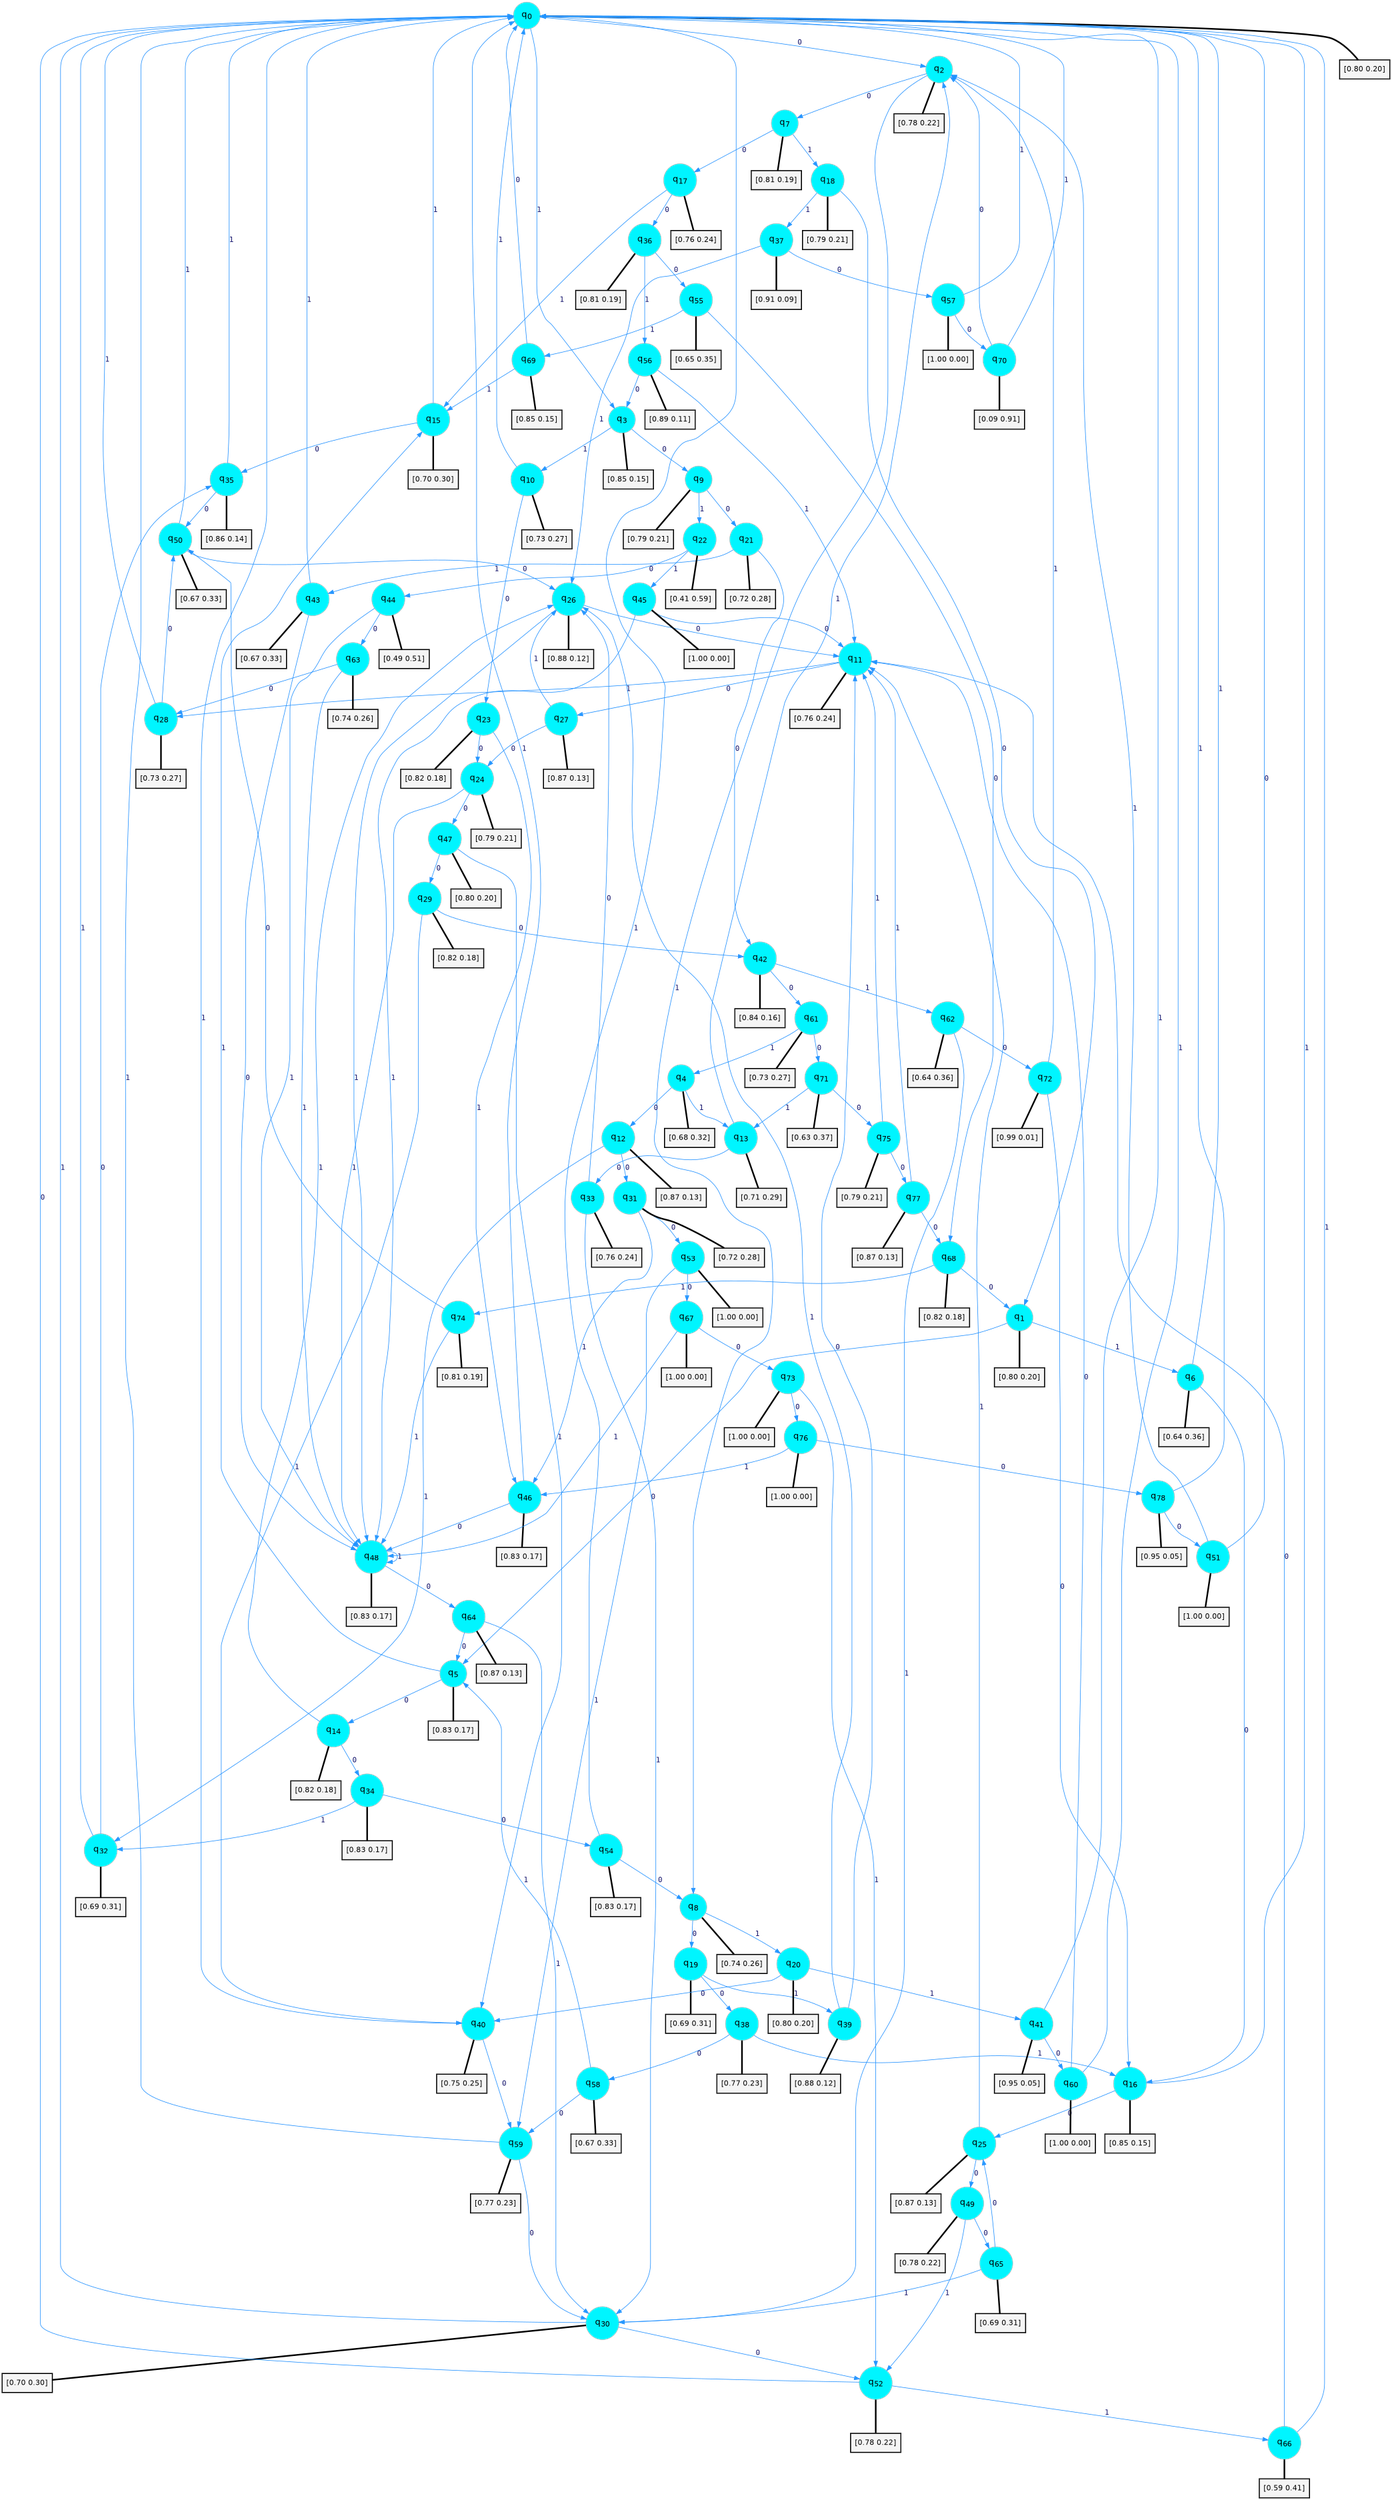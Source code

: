 digraph G {
graph [
bgcolor=transparent, dpi=300, rankdir=TD, size="40,25"];
node [
color=gray, fillcolor=turquoise1, fontcolor=black, fontname=Helvetica, fontsize=16, fontweight=bold, shape=circle, style=filled];
edge [
arrowsize=1, color=dodgerblue1, fontcolor=midnightblue, fontname=courier, fontweight=bold, penwidth=1, style=solid, weight=20];
0[label=<q<SUB>0</SUB>>];
1[label=<q<SUB>1</SUB>>];
2[label=<q<SUB>2</SUB>>];
3[label=<q<SUB>3</SUB>>];
4[label=<q<SUB>4</SUB>>];
5[label=<q<SUB>5</SUB>>];
6[label=<q<SUB>6</SUB>>];
7[label=<q<SUB>7</SUB>>];
8[label=<q<SUB>8</SUB>>];
9[label=<q<SUB>9</SUB>>];
10[label=<q<SUB>10</SUB>>];
11[label=<q<SUB>11</SUB>>];
12[label=<q<SUB>12</SUB>>];
13[label=<q<SUB>13</SUB>>];
14[label=<q<SUB>14</SUB>>];
15[label=<q<SUB>15</SUB>>];
16[label=<q<SUB>16</SUB>>];
17[label=<q<SUB>17</SUB>>];
18[label=<q<SUB>18</SUB>>];
19[label=<q<SUB>19</SUB>>];
20[label=<q<SUB>20</SUB>>];
21[label=<q<SUB>21</SUB>>];
22[label=<q<SUB>22</SUB>>];
23[label=<q<SUB>23</SUB>>];
24[label=<q<SUB>24</SUB>>];
25[label=<q<SUB>25</SUB>>];
26[label=<q<SUB>26</SUB>>];
27[label=<q<SUB>27</SUB>>];
28[label=<q<SUB>28</SUB>>];
29[label=<q<SUB>29</SUB>>];
30[label=<q<SUB>30</SUB>>];
31[label=<q<SUB>31</SUB>>];
32[label=<q<SUB>32</SUB>>];
33[label=<q<SUB>33</SUB>>];
34[label=<q<SUB>34</SUB>>];
35[label=<q<SUB>35</SUB>>];
36[label=<q<SUB>36</SUB>>];
37[label=<q<SUB>37</SUB>>];
38[label=<q<SUB>38</SUB>>];
39[label=<q<SUB>39</SUB>>];
40[label=<q<SUB>40</SUB>>];
41[label=<q<SUB>41</SUB>>];
42[label=<q<SUB>42</SUB>>];
43[label=<q<SUB>43</SUB>>];
44[label=<q<SUB>44</SUB>>];
45[label=<q<SUB>45</SUB>>];
46[label=<q<SUB>46</SUB>>];
47[label=<q<SUB>47</SUB>>];
48[label=<q<SUB>48</SUB>>];
49[label=<q<SUB>49</SUB>>];
50[label=<q<SUB>50</SUB>>];
51[label=<q<SUB>51</SUB>>];
52[label=<q<SUB>52</SUB>>];
53[label=<q<SUB>53</SUB>>];
54[label=<q<SUB>54</SUB>>];
55[label=<q<SUB>55</SUB>>];
56[label=<q<SUB>56</SUB>>];
57[label=<q<SUB>57</SUB>>];
58[label=<q<SUB>58</SUB>>];
59[label=<q<SUB>59</SUB>>];
60[label=<q<SUB>60</SUB>>];
61[label=<q<SUB>61</SUB>>];
62[label=<q<SUB>62</SUB>>];
63[label=<q<SUB>63</SUB>>];
64[label=<q<SUB>64</SUB>>];
65[label=<q<SUB>65</SUB>>];
66[label=<q<SUB>66</SUB>>];
67[label=<q<SUB>67</SUB>>];
68[label=<q<SUB>68</SUB>>];
69[label=<q<SUB>69</SUB>>];
70[label=<q<SUB>70</SUB>>];
71[label=<q<SUB>71</SUB>>];
72[label=<q<SUB>72</SUB>>];
73[label=<q<SUB>73</SUB>>];
74[label=<q<SUB>74</SUB>>];
75[label=<q<SUB>75</SUB>>];
76[label=<q<SUB>76</SUB>>];
77[label=<q<SUB>77</SUB>>];
78[label=<q<SUB>78</SUB>>];
79[label="[0.80 0.20]", shape=box,fontcolor=black, fontname=Helvetica, fontsize=14, penwidth=2, fillcolor=whitesmoke,color=black];
80[label="[0.80 0.20]", shape=box,fontcolor=black, fontname=Helvetica, fontsize=14, penwidth=2, fillcolor=whitesmoke,color=black];
81[label="[0.78 0.22]", shape=box,fontcolor=black, fontname=Helvetica, fontsize=14, penwidth=2, fillcolor=whitesmoke,color=black];
82[label="[0.85 0.15]", shape=box,fontcolor=black, fontname=Helvetica, fontsize=14, penwidth=2, fillcolor=whitesmoke,color=black];
83[label="[0.68 0.32]", shape=box,fontcolor=black, fontname=Helvetica, fontsize=14, penwidth=2, fillcolor=whitesmoke,color=black];
84[label="[0.83 0.17]", shape=box,fontcolor=black, fontname=Helvetica, fontsize=14, penwidth=2, fillcolor=whitesmoke,color=black];
85[label="[0.64 0.36]", shape=box,fontcolor=black, fontname=Helvetica, fontsize=14, penwidth=2, fillcolor=whitesmoke,color=black];
86[label="[0.81 0.19]", shape=box,fontcolor=black, fontname=Helvetica, fontsize=14, penwidth=2, fillcolor=whitesmoke,color=black];
87[label="[0.74 0.26]", shape=box,fontcolor=black, fontname=Helvetica, fontsize=14, penwidth=2, fillcolor=whitesmoke,color=black];
88[label="[0.79 0.21]", shape=box,fontcolor=black, fontname=Helvetica, fontsize=14, penwidth=2, fillcolor=whitesmoke,color=black];
89[label="[0.73 0.27]", shape=box,fontcolor=black, fontname=Helvetica, fontsize=14, penwidth=2, fillcolor=whitesmoke,color=black];
90[label="[0.76 0.24]", shape=box,fontcolor=black, fontname=Helvetica, fontsize=14, penwidth=2, fillcolor=whitesmoke,color=black];
91[label="[0.87 0.13]", shape=box,fontcolor=black, fontname=Helvetica, fontsize=14, penwidth=2, fillcolor=whitesmoke,color=black];
92[label="[0.71 0.29]", shape=box,fontcolor=black, fontname=Helvetica, fontsize=14, penwidth=2, fillcolor=whitesmoke,color=black];
93[label="[0.82 0.18]", shape=box,fontcolor=black, fontname=Helvetica, fontsize=14, penwidth=2, fillcolor=whitesmoke,color=black];
94[label="[0.70 0.30]", shape=box,fontcolor=black, fontname=Helvetica, fontsize=14, penwidth=2, fillcolor=whitesmoke,color=black];
95[label="[0.85 0.15]", shape=box,fontcolor=black, fontname=Helvetica, fontsize=14, penwidth=2, fillcolor=whitesmoke,color=black];
96[label="[0.76 0.24]", shape=box,fontcolor=black, fontname=Helvetica, fontsize=14, penwidth=2, fillcolor=whitesmoke,color=black];
97[label="[0.79 0.21]", shape=box,fontcolor=black, fontname=Helvetica, fontsize=14, penwidth=2, fillcolor=whitesmoke,color=black];
98[label="[0.69 0.31]", shape=box,fontcolor=black, fontname=Helvetica, fontsize=14, penwidth=2, fillcolor=whitesmoke,color=black];
99[label="[0.80 0.20]", shape=box,fontcolor=black, fontname=Helvetica, fontsize=14, penwidth=2, fillcolor=whitesmoke,color=black];
100[label="[0.72 0.28]", shape=box,fontcolor=black, fontname=Helvetica, fontsize=14, penwidth=2, fillcolor=whitesmoke,color=black];
101[label="[0.41 0.59]", shape=box,fontcolor=black, fontname=Helvetica, fontsize=14, penwidth=2, fillcolor=whitesmoke,color=black];
102[label="[0.82 0.18]", shape=box,fontcolor=black, fontname=Helvetica, fontsize=14, penwidth=2, fillcolor=whitesmoke,color=black];
103[label="[0.79 0.21]", shape=box,fontcolor=black, fontname=Helvetica, fontsize=14, penwidth=2, fillcolor=whitesmoke,color=black];
104[label="[0.87 0.13]", shape=box,fontcolor=black, fontname=Helvetica, fontsize=14, penwidth=2, fillcolor=whitesmoke,color=black];
105[label="[0.88 0.12]", shape=box,fontcolor=black, fontname=Helvetica, fontsize=14, penwidth=2, fillcolor=whitesmoke,color=black];
106[label="[0.87 0.13]", shape=box,fontcolor=black, fontname=Helvetica, fontsize=14, penwidth=2, fillcolor=whitesmoke,color=black];
107[label="[0.73 0.27]", shape=box,fontcolor=black, fontname=Helvetica, fontsize=14, penwidth=2, fillcolor=whitesmoke,color=black];
108[label="[0.82 0.18]", shape=box,fontcolor=black, fontname=Helvetica, fontsize=14, penwidth=2, fillcolor=whitesmoke,color=black];
109[label="[0.70 0.30]", shape=box,fontcolor=black, fontname=Helvetica, fontsize=14, penwidth=2, fillcolor=whitesmoke,color=black];
110[label="[0.72 0.28]", shape=box,fontcolor=black, fontname=Helvetica, fontsize=14, penwidth=2, fillcolor=whitesmoke,color=black];
111[label="[0.69 0.31]", shape=box,fontcolor=black, fontname=Helvetica, fontsize=14, penwidth=2, fillcolor=whitesmoke,color=black];
112[label="[0.76 0.24]", shape=box,fontcolor=black, fontname=Helvetica, fontsize=14, penwidth=2, fillcolor=whitesmoke,color=black];
113[label="[0.83 0.17]", shape=box,fontcolor=black, fontname=Helvetica, fontsize=14, penwidth=2, fillcolor=whitesmoke,color=black];
114[label="[0.86 0.14]", shape=box,fontcolor=black, fontname=Helvetica, fontsize=14, penwidth=2, fillcolor=whitesmoke,color=black];
115[label="[0.81 0.19]", shape=box,fontcolor=black, fontname=Helvetica, fontsize=14, penwidth=2, fillcolor=whitesmoke,color=black];
116[label="[0.91 0.09]", shape=box,fontcolor=black, fontname=Helvetica, fontsize=14, penwidth=2, fillcolor=whitesmoke,color=black];
117[label="[0.77 0.23]", shape=box,fontcolor=black, fontname=Helvetica, fontsize=14, penwidth=2, fillcolor=whitesmoke,color=black];
118[label="[0.88 0.12]", shape=box,fontcolor=black, fontname=Helvetica, fontsize=14, penwidth=2, fillcolor=whitesmoke,color=black];
119[label="[0.75 0.25]", shape=box,fontcolor=black, fontname=Helvetica, fontsize=14, penwidth=2, fillcolor=whitesmoke,color=black];
120[label="[0.95 0.05]", shape=box,fontcolor=black, fontname=Helvetica, fontsize=14, penwidth=2, fillcolor=whitesmoke,color=black];
121[label="[0.84 0.16]", shape=box,fontcolor=black, fontname=Helvetica, fontsize=14, penwidth=2, fillcolor=whitesmoke,color=black];
122[label="[0.67 0.33]", shape=box,fontcolor=black, fontname=Helvetica, fontsize=14, penwidth=2, fillcolor=whitesmoke,color=black];
123[label="[0.49 0.51]", shape=box,fontcolor=black, fontname=Helvetica, fontsize=14, penwidth=2, fillcolor=whitesmoke,color=black];
124[label="[1.00 0.00]", shape=box,fontcolor=black, fontname=Helvetica, fontsize=14, penwidth=2, fillcolor=whitesmoke,color=black];
125[label="[0.83 0.17]", shape=box,fontcolor=black, fontname=Helvetica, fontsize=14, penwidth=2, fillcolor=whitesmoke,color=black];
126[label="[0.80 0.20]", shape=box,fontcolor=black, fontname=Helvetica, fontsize=14, penwidth=2, fillcolor=whitesmoke,color=black];
127[label="[0.83 0.17]", shape=box,fontcolor=black, fontname=Helvetica, fontsize=14, penwidth=2, fillcolor=whitesmoke,color=black];
128[label="[0.78 0.22]", shape=box,fontcolor=black, fontname=Helvetica, fontsize=14, penwidth=2, fillcolor=whitesmoke,color=black];
129[label="[0.67 0.33]", shape=box,fontcolor=black, fontname=Helvetica, fontsize=14, penwidth=2, fillcolor=whitesmoke,color=black];
130[label="[1.00 0.00]", shape=box,fontcolor=black, fontname=Helvetica, fontsize=14, penwidth=2, fillcolor=whitesmoke,color=black];
131[label="[0.78 0.22]", shape=box,fontcolor=black, fontname=Helvetica, fontsize=14, penwidth=2, fillcolor=whitesmoke,color=black];
132[label="[1.00 0.00]", shape=box,fontcolor=black, fontname=Helvetica, fontsize=14, penwidth=2, fillcolor=whitesmoke,color=black];
133[label="[0.83 0.17]", shape=box,fontcolor=black, fontname=Helvetica, fontsize=14, penwidth=2, fillcolor=whitesmoke,color=black];
134[label="[0.65 0.35]", shape=box,fontcolor=black, fontname=Helvetica, fontsize=14, penwidth=2, fillcolor=whitesmoke,color=black];
135[label="[0.89 0.11]", shape=box,fontcolor=black, fontname=Helvetica, fontsize=14, penwidth=2, fillcolor=whitesmoke,color=black];
136[label="[1.00 0.00]", shape=box,fontcolor=black, fontname=Helvetica, fontsize=14, penwidth=2, fillcolor=whitesmoke,color=black];
137[label="[0.67 0.33]", shape=box,fontcolor=black, fontname=Helvetica, fontsize=14, penwidth=2, fillcolor=whitesmoke,color=black];
138[label="[0.77 0.23]", shape=box,fontcolor=black, fontname=Helvetica, fontsize=14, penwidth=2, fillcolor=whitesmoke,color=black];
139[label="[1.00 0.00]", shape=box,fontcolor=black, fontname=Helvetica, fontsize=14, penwidth=2, fillcolor=whitesmoke,color=black];
140[label="[0.73 0.27]", shape=box,fontcolor=black, fontname=Helvetica, fontsize=14, penwidth=2, fillcolor=whitesmoke,color=black];
141[label="[0.64 0.36]", shape=box,fontcolor=black, fontname=Helvetica, fontsize=14, penwidth=2, fillcolor=whitesmoke,color=black];
142[label="[0.74 0.26]", shape=box,fontcolor=black, fontname=Helvetica, fontsize=14, penwidth=2, fillcolor=whitesmoke,color=black];
143[label="[0.87 0.13]", shape=box,fontcolor=black, fontname=Helvetica, fontsize=14, penwidth=2, fillcolor=whitesmoke,color=black];
144[label="[0.69 0.31]", shape=box,fontcolor=black, fontname=Helvetica, fontsize=14, penwidth=2, fillcolor=whitesmoke,color=black];
145[label="[0.59 0.41]", shape=box,fontcolor=black, fontname=Helvetica, fontsize=14, penwidth=2, fillcolor=whitesmoke,color=black];
146[label="[1.00 0.00]", shape=box,fontcolor=black, fontname=Helvetica, fontsize=14, penwidth=2, fillcolor=whitesmoke,color=black];
147[label="[0.82 0.18]", shape=box,fontcolor=black, fontname=Helvetica, fontsize=14, penwidth=2, fillcolor=whitesmoke,color=black];
148[label="[0.85 0.15]", shape=box,fontcolor=black, fontname=Helvetica, fontsize=14, penwidth=2, fillcolor=whitesmoke,color=black];
149[label="[0.09 0.91]", shape=box,fontcolor=black, fontname=Helvetica, fontsize=14, penwidth=2, fillcolor=whitesmoke,color=black];
150[label="[0.63 0.37]", shape=box,fontcolor=black, fontname=Helvetica, fontsize=14, penwidth=2, fillcolor=whitesmoke,color=black];
151[label="[0.99 0.01]", shape=box,fontcolor=black, fontname=Helvetica, fontsize=14, penwidth=2, fillcolor=whitesmoke,color=black];
152[label="[1.00 0.00]", shape=box,fontcolor=black, fontname=Helvetica, fontsize=14, penwidth=2, fillcolor=whitesmoke,color=black];
153[label="[0.81 0.19]", shape=box,fontcolor=black, fontname=Helvetica, fontsize=14, penwidth=2, fillcolor=whitesmoke,color=black];
154[label="[0.79 0.21]", shape=box,fontcolor=black, fontname=Helvetica, fontsize=14, penwidth=2, fillcolor=whitesmoke,color=black];
155[label="[1.00 0.00]", shape=box,fontcolor=black, fontname=Helvetica, fontsize=14, penwidth=2, fillcolor=whitesmoke,color=black];
156[label="[0.87 0.13]", shape=box,fontcolor=black, fontname=Helvetica, fontsize=14, penwidth=2, fillcolor=whitesmoke,color=black];
157[label="[0.95 0.05]", shape=box,fontcolor=black, fontname=Helvetica, fontsize=14, penwidth=2, fillcolor=whitesmoke,color=black];
0->2 [label=0];
0->3 [label=1];
0->79 [arrowhead=none, penwidth=3,color=black];
1->5 [label=0];
1->6 [label=1];
1->80 [arrowhead=none, penwidth=3,color=black];
2->7 [label=0];
2->8 [label=1];
2->81 [arrowhead=none, penwidth=3,color=black];
3->9 [label=0];
3->10 [label=1];
3->82 [arrowhead=none, penwidth=3,color=black];
4->12 [label=0];
4->13 [label=1];
4->83 [arrowhead=none, penwidth=3,color=black];
5->14 [label=0];
5->15 [label=1];
5->84 [arrowhead=none, penwidth=3,color=black];
6->16 [label=0];
6->0 [label=1];
6->85 [arrowhead=none, penwidth=3,color=black];
7->17 [label=0];
7->18 [label=1];
7->86 [arrowhead=none, penwidth=3,color=black];
8->19 [label=0];
8->20 [label=1];
8->87 [arrowhead=none, penwidth=3,color=black];
9->21 [label=0];
9->22 [label=1];
9->88 [arrowhead=none, penwidth=3,color=black];
10->23 [label=0];
10->0 [label=1];
10->89 [arrowhead=none, penwidth=3,color=black];
11->27 [label=0];
11->28 [label=1];
11->90 [arrowhead=none, penwidth=3,color=black];
12->31 [label=0];
12->32 [label=1];
12->91 [arrowhead=none, penwidth=3,color=black];
13->33 [label=0];
13->2 [label=1];
13->92 [arrowhead=none, penwidth=3,color=black];
14->34 [label=0];
14->26 [label=1];
14->93 [arrowhead=none, penwidth=3,color=black];
15->35 [label=0];
15->0 [label=1];
15->94 [arrowhead=none, penwidth=3,color=black];
16->25 [label=0];
16->0 [label=1];
16->95 [arrowhead=none, penwidth=3,color=black];
17->36 [label=0];
17->15 [label=1];
17->96 [arrowhead=none, penwidth=3,color=black];
18->1 [label=0];
18->37 [label=1];
18->97 [arrowhead=none, penwidth=3,color=black];
19->38 [label=0];
19->39 [label=1];
19->98 [arrowhead=none, penwidth=3,color=black];
20->40 [label=0];
20->41 [label=1];
20->99 [arrowhead=none, penwidth=3,color=black];
21->42 [label=0];
21->43 [label=1];
21->100 [arrowhead=none, penwidth=3,color=black];
22->44 [label=0];
22->45 [label=1];
22->101 [arrowhead=none, penwidth=3,color=black];
23->24 [label=0];
23->46 [label=1];
23->102 [arrowhead=none, penwidth=3,color=black];
24->47 [label=0];
24->48 [label=1];
24->103 [arrowhead=none, penwidth=3,color=black];
25->49 [label=0];
25->11 [label=1];
25->104 [arrowhead=none, penwidth=3,color=black];
26->11 [label=0];
26->48 [label=1];
26->105 [arrowhead=none, penwidth=3,color=black];
27->24 [label=0];
27->26 [label=1];
27->106 [arrowhead=none, penwidth=3,color=black];
28->50 [label=0];
28->0 [label=1];
28->107 [arrowhead=none, penwidth=3,color=black];
29->42 [label=0];
29->40 [label=1];
29->108 [arrowhead=none, penwidth=3,color=black];
30->52 [label=0];
30->0 [label=1];
30->109 [arrowhead=none, penwidth=3,color=black];
31->53 [label=0];
31->46 [label=1];
31->110 [arrowhead=none, penwidth=3,color=black];
32->35 [label=0];
32->0 [label=1];
32->111 [arrowhead=none, penwidth=3,color=black];
33->26 [label=0];
33->30 [label=1];
33->112 [arrowhead=none, penwidth=3,color=black];
34->54 [label=0];
34->32 [label=1];
34->113 [arrowhead=none, penwidth=3,color=black];
35->50 [label=0];
35->0 [label=1];
35->114 [arrowhead=none, penwidth=3,color=black];
36->55 [label=0];
36->56 [label=1];
36->115 [arrowhead=none, penwidth=3,color=black];
37->57 [label=0];
37->26 [label=1];
37->116 [arrowhead=none, penwidth=3,color=black];
38->58 [label=0];
38->16 [label=1];
38->117 [arrowhead=none, penwidth=3,color=black];
39->11 [label=0];
39->26 [label=1];
39->118 [arrowhead=none, penwidth=3,color=black];
40->59 [label=0];
40->0 [label=1];
40->119 [arrowhead=none, penwidth=3,color=black];
41->60 [label=0];
41->0 [label=1];
41->120 [arrowhead=none, penwidth=3,color=black];
42->61 [label=0];
42->62 [label=1];
42->121 [arrowhead=none, penwidth=3,color=black];
43->48 [label=0];
43->0 [label=1];
43->122 [arrowhead=none, penwidth=3,color=black];
44->63 [label=0];
44->48 [label=1];
44->123 [arrowhead=none, penwidth=3,color=black];
45->11 [label=0];
45->48 [label=1];
45->124 [arrowhead=none, penwidth=3,color=black];
46->48 [label=0];
46->0 [label=1];
46->125 [arrowhead=none, penwidth=3,color=black];
47->29 [label=0];
47->40 [label=1];
47->126 [arrowhead=none, penwidth=3,color=black];
48->64 [label=0];
48->48 [label=1];
48->127 [arrowhead=none, penwidth=3,color=black];
49->65 [label=0];
49->52 [label=1];
49->128 [arrowhead=none, penwidth=3,color=black];
50->26 [label=0];
50->0 [label=1];
50->129 [arrowhead=none, penwidth=3,color=black];
51->0 [label=0];
51->2 [label=1];
51->130 [arrowhead=none, penwidth=3,color=black];
52->0 [label=0];
52->66 [label=1];
52->131 [arrowhead=none, penwidth=3,color=black];
53->67 [label=0];
53->59 [label=1];
53->132 [arrowhead=none, penwidth=3,color=black];
54->8 [label=0];
54->0 [label=1];
54->133 [arrowhead=none, penwidth=3,color=black];
55->68 [label=0];
55->69 [label=1];
55->134 [arrowhead=none, penwidth=3,color=black];
56->3 [label=0];
56->11 [label=1];
56->135 [arrowhead=none, penwidth=3,color=black];
57->70 [label=0];
57->0 [label=1];
57->136 [arrowhead=none, penwidth=3,color=black];
58->59 [label=0];
58->5 [label=1];
58->137 [arrowhead=none, penwidth=3,color=black];
59->30 [label=0];
59->0 [label=1];
59->138 [arrowhead=none, penwidth=3,color=black];
60->11 [label=0];
60->0 [label=1];
60->139 [arrowhead=none, penwidth=3,color=black];
61->71 [label=0];
61->4 [label=1];
61->140 [arrowhead=none, penwidth=3,color=black];
62->72 [label=0];
62->30 [label=1];
62->141 [arrowhead=none, penwidth=3,color=black];
63->28 [label=0];
63->48 [label=1];
63->142 [arrowhead=none, penwidth=3,color=black];
64->5 [label=0];
64->30 [label=1];
64->143 [arrowhead=none, penwidth=3,color=black];
65->25 [label=0];
65->30 [label=1];
65->144 [arrowhead=none, penwidth=3,color=black];
66->11 [label=0];
66->0 [label=1];
66->145 [arrowhead=none, penwidth=3,color=black];
67->73 [label=0];
67->48 [label=1];
67->146 [arrowhead=none, penwidth=3,color=black];
68->1 [label=0];
68->74 [label=1];
68->147 [arrowhead=none, penwidth=3,color=black];
69->0 [label=0];
69->15 [label=1];
69->148 [arrowhead=none, penwidth=3,color=black];
70->2 [label=0];
70->0 [label=1];
70->149 [arrowhead=none, penwidth=3,color=black];
71->75 [label=0];
71->13 [label=1];
71->150 [arrowhead=none, penwidth=3,color=black];
72->16 [label=0];
72->2 [label=1];
72->151 [arrowhead=none, penwidth=3,color=black];
73->76 [label=0];
73->52 [label=1];
73->152 [arrowhead=none, penwidth=3,color=black];
74->50 [label=0];
74->48 [label=1];
74->153 [arrowhead=none, penwidth=3,color=black];
75->77 [label=0];
75->11 [label=1];
75->154 [arrowhead=none, penwidth=3,color=black];
76->78 [label=0];
76->46 [label=1];
76->155 [arrowhead=none, penwidth=3,color=black];
77->68 [label=0];
77->11 [label=1];
77->156 [arrowhead=none, penwidth=3,color=black];
78->51 [label=0];
78->0 [label=1];
78->157 [arrowhead=none, penwidth=3,color=black];
}
